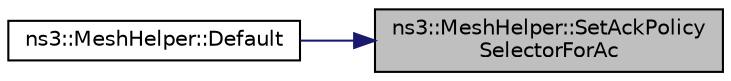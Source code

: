 digraph "ns3::MeshHelper::SetAckPolicySelectorForAc"
{
 // LATEX_PDF_SIZE
  edge [fontname="Helvetica",fontsize="10",labelfontname="Helvetica",labelfontsize="10"];
  node [fontname="Helvetica",fontsize="10",shape=record];
  rankdir="RL";
  Node1 [label="ns3::MeshHelper::SetAckPolicy\lSelectorForAc",height=0.2,width=0.4,color="black", fillcolor="grey75", style="filled", fontcolor="black",tooltip=" "];
  Node1 -> Node2 [dir="back",color="midnightblue",fontsize="10",style="solid",fontname="Helvetica"];
  Node2 [label="ns3::MeshHelper::Default",height=0.2,width=0.4,color="black", fillcolor="white", style="filled",URL="$classns3_1_1_mesh_helper.html#aa5feccef3e3bb467f31132227f887c97",tooltip="Set the helper to the default values for the MAC type, remote station manager and channel policy."];
}
